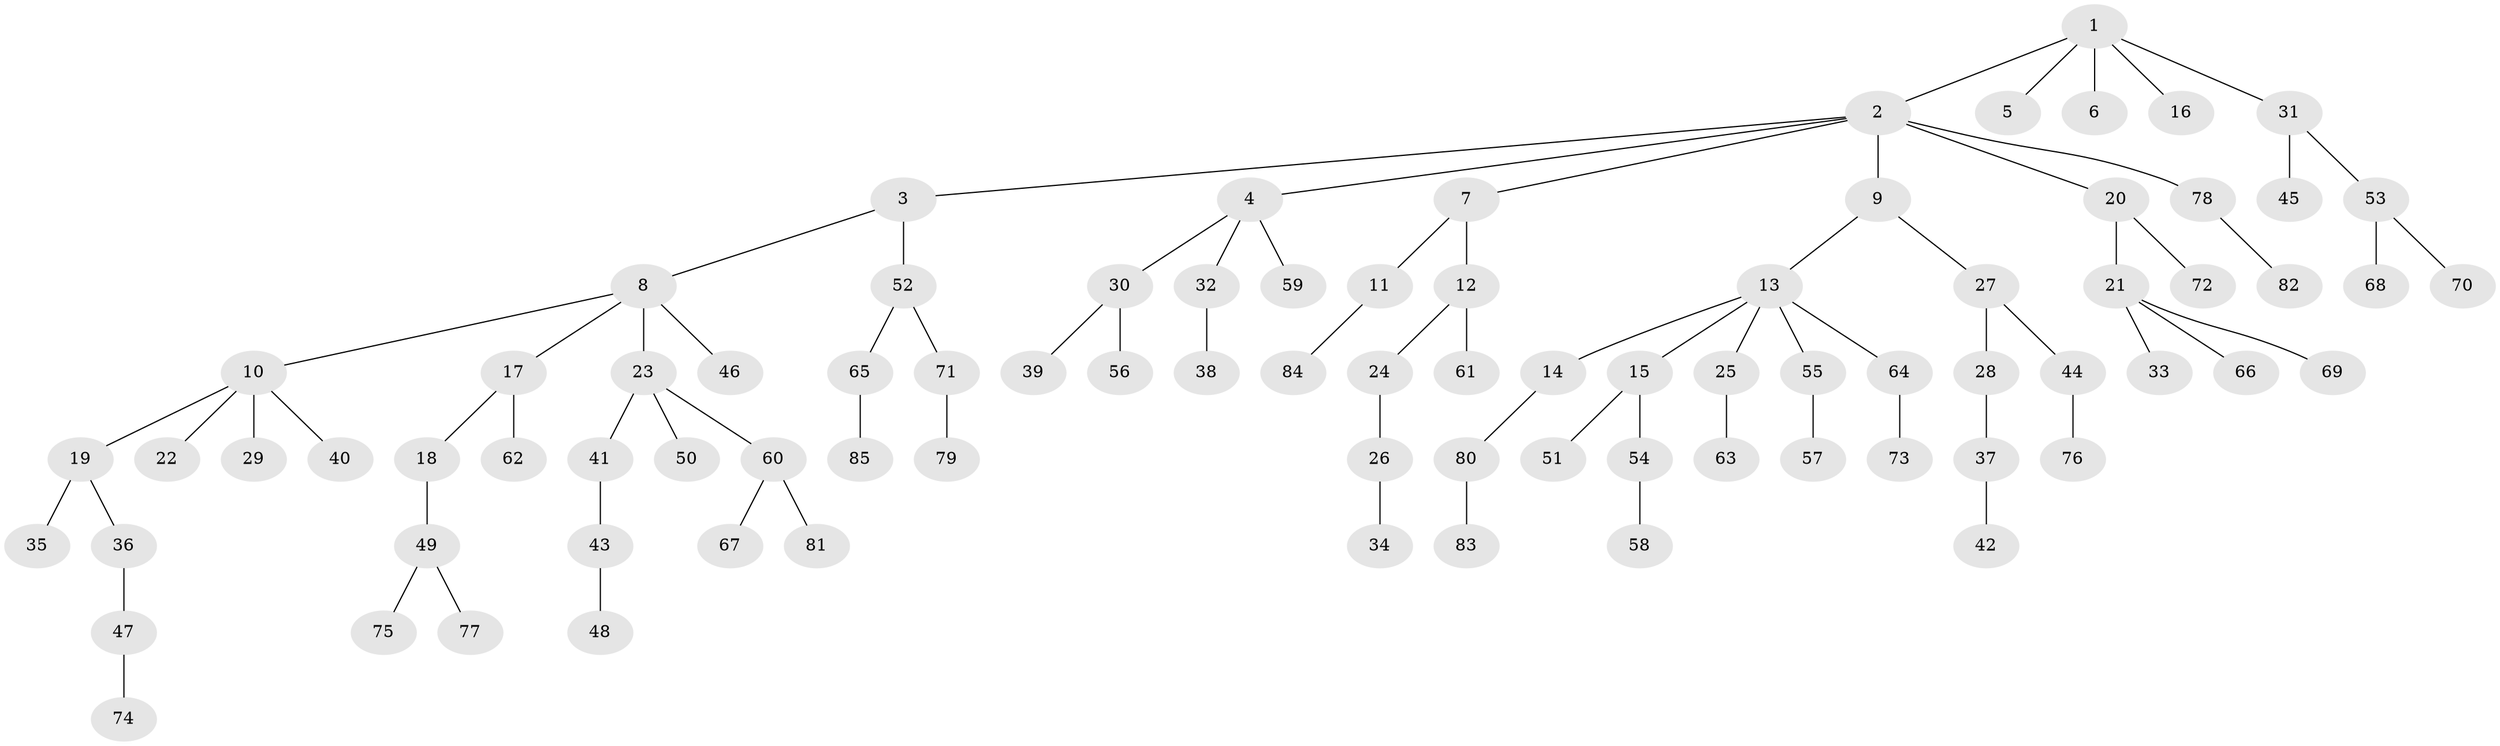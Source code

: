 // Generated by graph-tools (version 1.1) at 2025/52/03/09/25 04:52:42]
// undirected, 85 vertices, 84 edges
graph export_dot {
graph [start="1"]
  node [color=gray90,style=filled];
  1;
  2;
  3;
  4;
  5;
  6;
  7;
  8;
  9;
  10;
  11;
  12;
  13;
  14;
  15;
  16;
  17;
  18;
  19;
  20;
  21;
  22;
  23;
  24;
  25;
  26;
  27;
  28;
  29;
  30;
  31;
  32;
  33;
  34;
  35;
  36;
  37;
  38;
  39;
  40;
  41;
  42;
  43;
  44;
  45;
  46;
  47;
  48;
  49;
  50;
  51;
  52;
  53;
  54;
  55;
  56;
  57;
  58;
  59;
  60;
  61;
  62;
  63;
  64;
  65;
  66;
  67;
  68;
  69;
  70;
  71;
  72;
  73;
  74;
  75;
  76;
  77;
  78;
  79;
  80;
  81;
  82;
  83;
  84;
  85;
  1 -- 2;
  1 -- 5;
  1 -- 6;
  1 -- 16;
  1 -- 31;
  2 -- 3;
  2 -- 4;
  2 -- 7;
  2 -- 9;
  2 -- 20;
  2 -- 78;
  3 -- 8;
  3 -- 52;
  4 -- 30;
  4 -- 32;
  4 -- 59;
  7 -- 11;
  7 -- 12;
  8 -- 10;
  8 -- 17;
  8 -- 23;
  8 -- 46;
  9 -- 13;
  9 -- 27;
  10 -- 19;
  10 -- 22;
  10 -- 29;
  10 -- 40;
  11 -- 84;
  12 -- 24;
  12 -- 61;
  13 -- 14;
  13 -- 15;
  13 -- 25;
  13 -- 55;
  13 -- 64;
  14 -- 80;
  15 -- 51;
  15 -- 54;
  17 -- 18;
  17 -- 62;
  18 -- 49;
  19 -- 35;
  19 -- 36;
  20 -- 21;
  20 -- 72;
  21 -- 33;
  21 -- 66;
  21 -- 69;
  23 -- 41;
  23 -- 50;
  23 -- 60;
  24 -- 26;
  25 -- 63;
  26 -- 34;
  27 -- 28;
  27 -- 44;
  28 -- 37;
  30 -- 39;
  30 -- 56;
  31 -- 45;
  31 -- 53;
  32 -- 38;
  36 -- 47;
  37 -- 42;
  41 -- 43;
  43 -- 48;
  44 -- 76;
  47 -- 74;
  49 -- 75;
  49 -- 77;
  52 -- 65;
  52 -- 71;
  53 -- 68;
  53 -- 70;
  54 -- 58;
  55 -- 57;
  60 -- 67;
  60 -- 81;
  64 -- 73;
  65 -- 85;
  71 -- 79;
  78 -- 82;
  80 -- 83;
}

